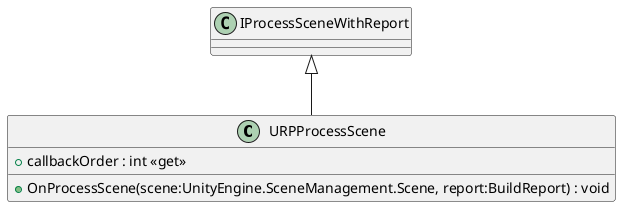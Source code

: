 @startuml
class URPProcessScene {
    + callbackOrder : int <<get>>
    + OnProcessScene(scene:UnityEngine.SceneManagement.Scene, report:BuildReport) : void
}
IProcessSceneWithReport <|-- URPProcessScene
@enduml
